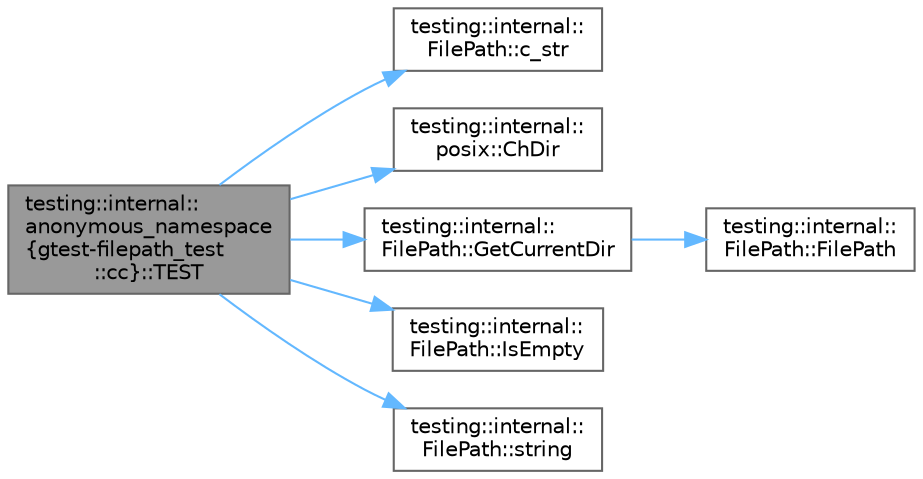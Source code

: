 digraph "testing::internal::anonymous_namespace{gtest-filepath_test::cc}::TEST"
{
 // LATEX_PDF_SIZE
  bgcolor="transparent";
  edge [fontname=Helvetica,fontsize=10,labelfontname=Helvetica,labelfontsize=10];
  node [fontname=Helvetica,fontsize=10,shape=box,height=0.2,width=0.4];
  rankdir="LR";
  Node1 [id="Node000001",label="testing::internal::\lanonymous_namespace\l\{gtest-filepath_test\l::cc\}::TEST",height=0.2,width=0.4,color="gray40", fillcolor="grey60", style="filled", fontcolor="black",tooltip=" "];
  Node1 -> Node2 [id="edge1_Node000001_Node000002",color="steelblue1",style="solid",tooltip=" "];
  Node2 [id="Node000002",label="testing::internal::\lFilePath::c_str",height=0.2,width=0.4,color="grey40", fillcolor="white", style="filled",URL="$classtesting_1_1internal_1_1_file_path.html#a60a30c518a0298affcc262f5904cf308",tooltip=" "];
  Node1 -> Node3 [id="edge2_Node000001_Node000003",color="steelblue1",style="solid",tooltip=" "];
  Node3 [id="Node000003",label="testing::internal::\lposix::ChDir",height=0.2,width=0.4,color="grey40", fillcolor="white", style="filled",URL="$namespacetesting_1_1internal_1_1posix.html#a1ddc8a4fc6bb21da372307485591a212",tooltip=" "];
  Node1 -> Node4 [id="edge3_Node000001_Node000004",color="steelblue1",style="solid",tooltip=" "];
  Node4 [id="Node000004",label="testing::internal::\lFilePath::GetCurrentDir",height=0.2,width=0.4,color="grey40", fillcolor="white", style="filled",URL="$classtesting_1_1internal_1_1_file_path.html#aaff39ccd7bfb7a1c09c0220a64326387",tooltip=" "];
  Node4 -> Node5 [id="edge4_Node000004_Node000005",color="steelblue1",style="solid",tooltip=" "];
  Node5 [id="Node000005",label="testing::internal::\lFilePath::FilePath",height=0.2,width=0.4,color="grey40", fillcolor="white", style="filled",URL="$classtesting_1_1internal_1_1_file_path.html#a3504a51accbca78a52fe586133ea5499",tooltip=" "];
  Node1 -> Node6 [id="edge5_Node000001_Node000006",color="steelblue1",style="solid",tooltip=" "];
  Node6 [id="Node000006",label="testing::internal::\lFilePath::IsEmpty",height=0.2,width=0.4,color="grey40", fillcolor="white", style="filled",URL="$classtesting_1_1internal_1_1_file_path.html#a2c165c5510e8705ade547849a9234a6e",tooltip=" "];
  Node1 -> Node7 [id="edge6_Node000001_Node000007",color="steelblue1",style="solid",tooltip=" "];
  Node7 [id="Node000007",label="testing::internal::\lFilePath::string",height=0.2,width=0.4,color="grey40", fillcolor="white", style="filled",URL="$classtesting_1_1internal_1_1_file_path.html#a44649e2fb65454648a9494a89a970d85",tooltip=" "];
}
